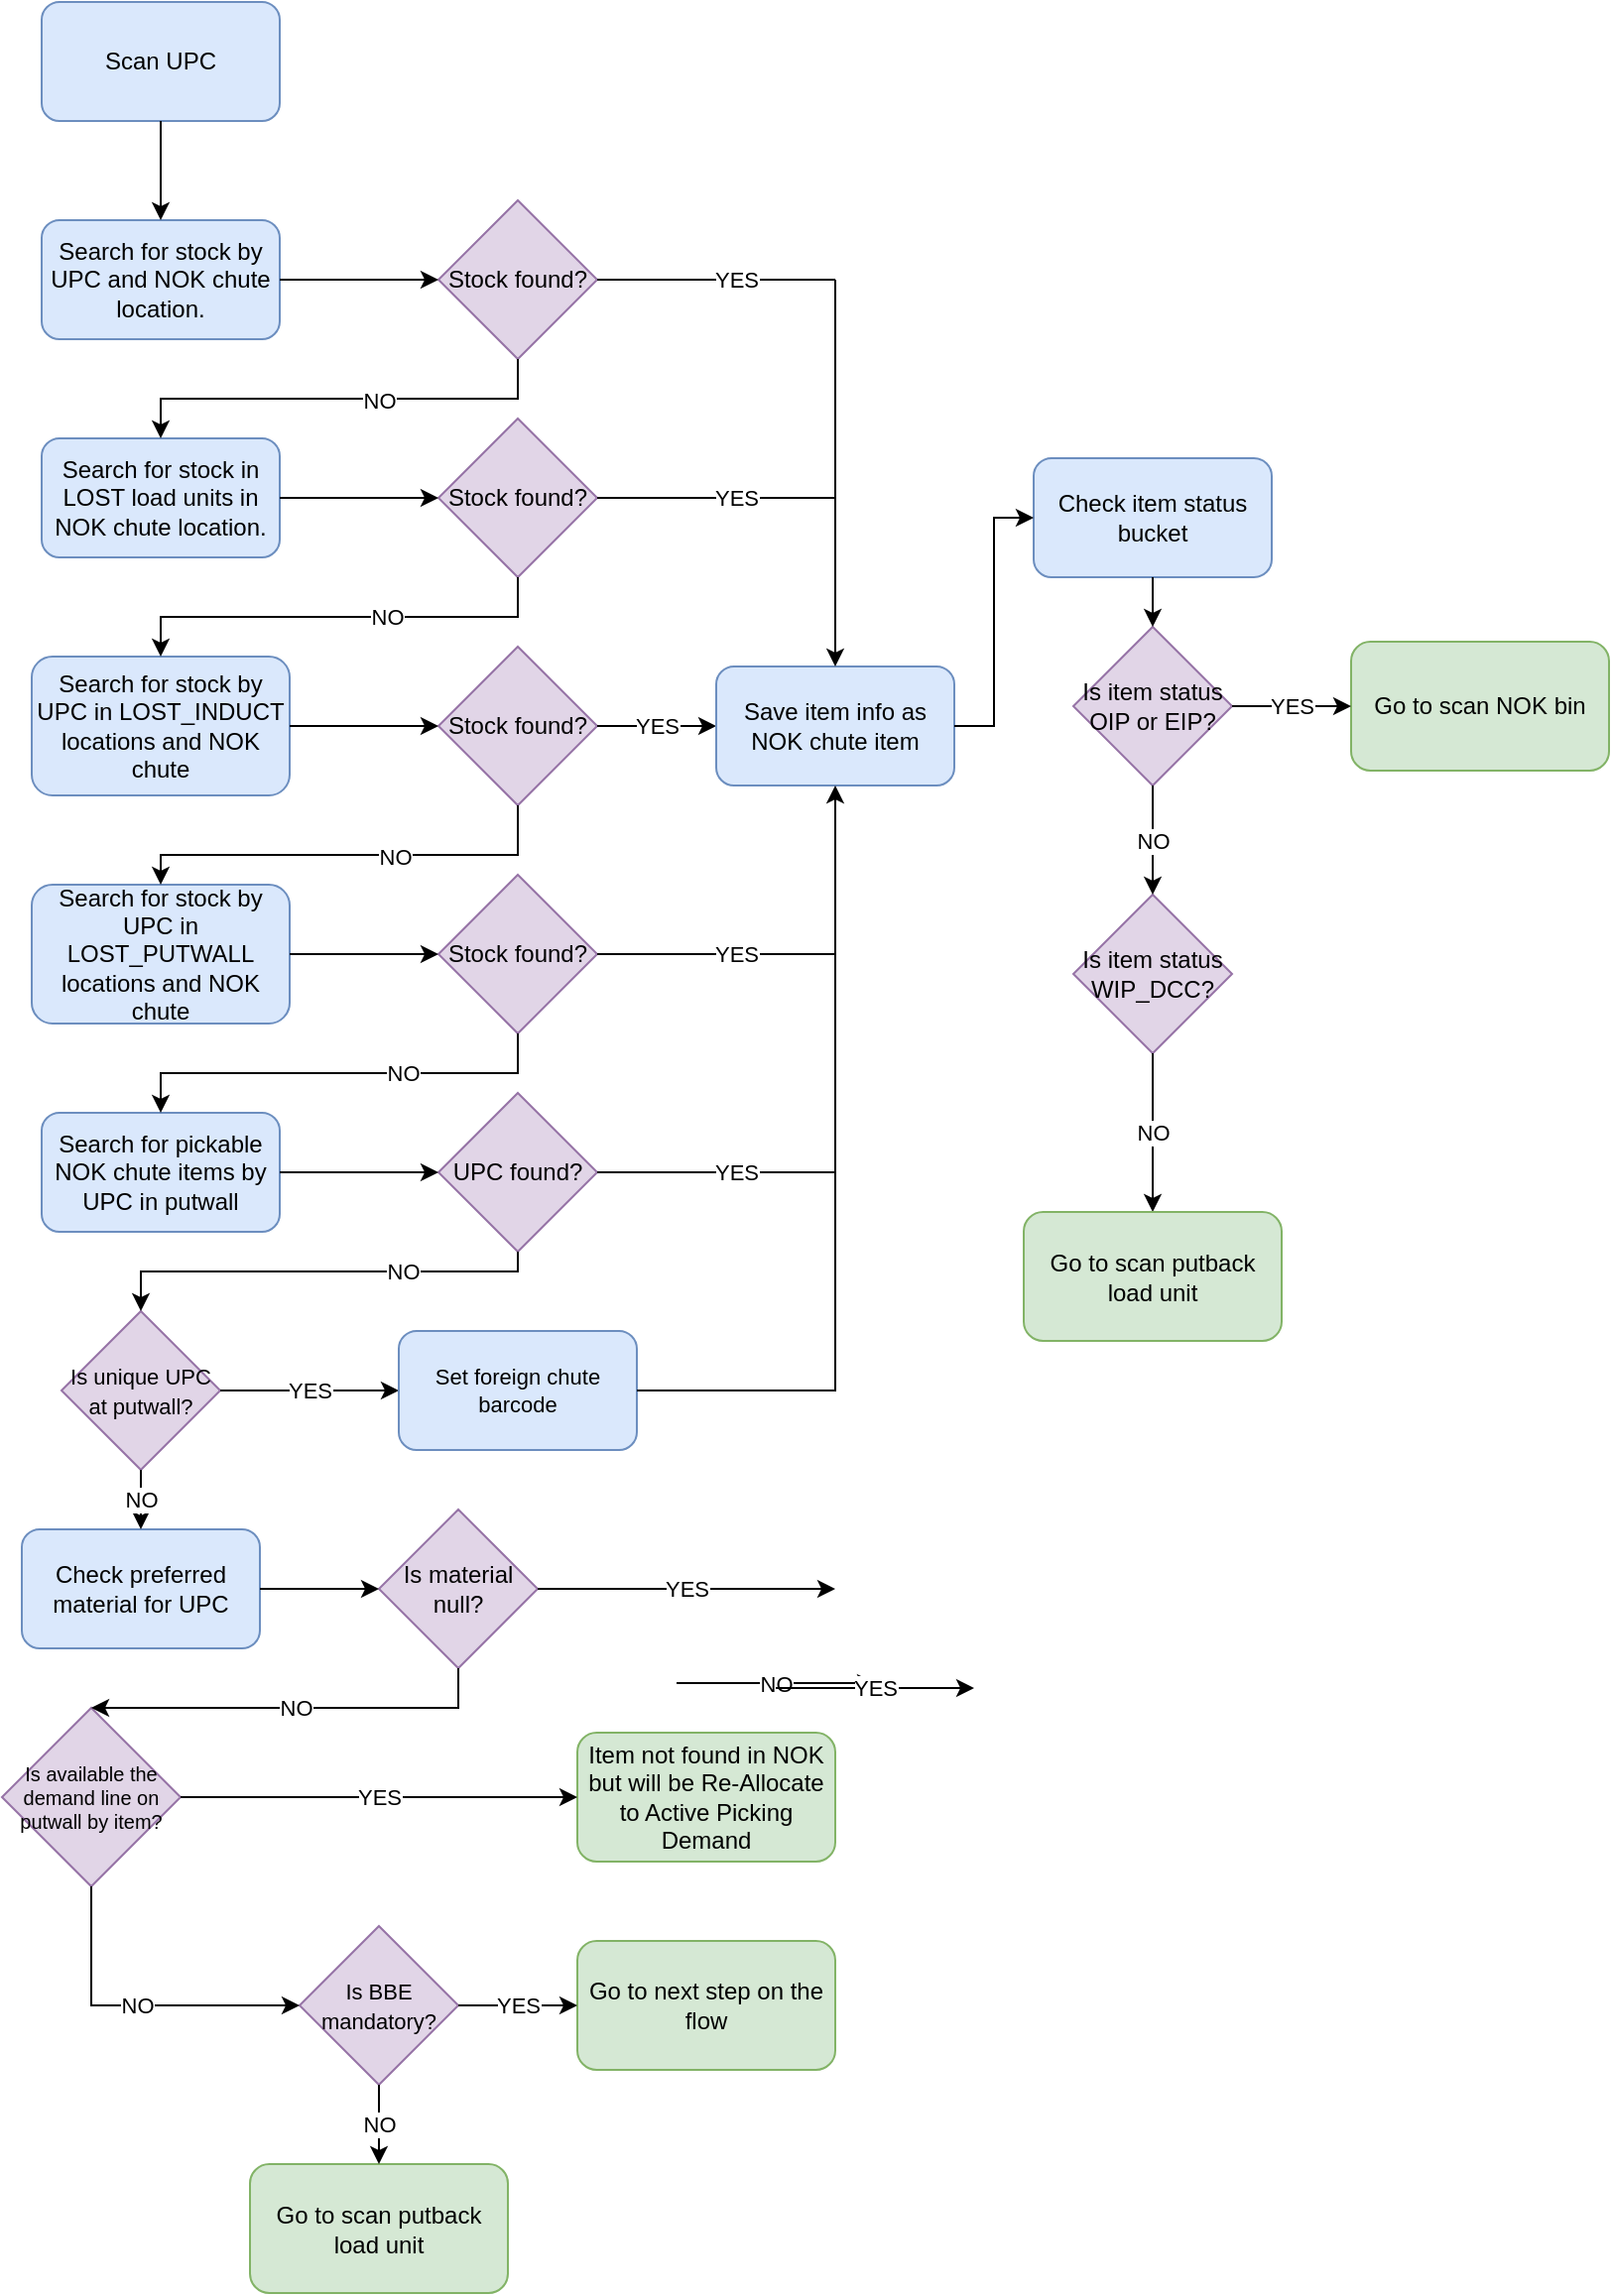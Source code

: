 <mxfile version="20.8.5" type="github">
  <diagram id="r_YibBg9pNAlh49fxTqV" name="Page-1">
    <mxGraphModel dx="880" dy="484" grid="1" gridSize="10" guides="1" tooltips="1" connect="1" arrows="1" fold="1" page="1" pageScale="1" pageWidth="850" pageHeight="1100" math="0" shadow="0">
      <root>
        <mxCell id="0" />
        <mxCell id="1" parent="0" />
        <mxCell id="iW8ypiJLn93vTO-Lixs0-1" value="Scan UPC" style="rounded=1;whiteSpace=wrap;html=1;fillColor=#dae8fc;strokeColor=#6c8ebf;" parent="1" vertex="1">
          <mxGeometry x="40" y="40" width="120" height="60" as="geometry" />
        </mxCell>
        <mxCell id="iW8ypiJLn93vTO-Lixs0-2" value="Search for stock by UPC and NOK chute location." style="rounded=1;whiteSpace=wrap;html=1;fillColor=#dae8fc;strokeColor=#6c8ebf;" parent="1" vertex="1">
          <mxGeometry x="40" y="150" width="120" height="60" as="geometry" />
        </mxCell>
        <mxCell id="iW8ypiJLn93vTO-Lixs0-3" value="Stock found?" style="rhombus;whiteSpace=wrap;html=1;fillColor=#e1d5e7;strokeColor=#9673a6;" parent="1" vertex="1">
          <mxGeometry x="240" y="140" width="80" height="80" as="geometry" />
        </mxCell>
        <mxCell id="iW8ypiJLn93vTO-Lixs0-4" value="" style="endArrow=classic;html=1;rounded=0;exitX=0.5;exitY=1;exitDx=0;exitDy=0;" parent="1" source="iW8ypiJLn93vTO-Lixs0-1" target="iW8ypiJLn93vTO-Lixs0-2" edge="1">
          <mxGeometry width="50" height="50" relative="1" as="geometry">
            <mxPoint x="400" y="130" as="sourcePoint" />
            <mxPoint x="450" y="80" as="targetPoint" />
          </mxGeometry>
        </mxCell>
        <mxCell id="iW8ypiJLn93vTO-Lixs0-5" value="" style="endArrow=classic;html=1;rounded=0;exitX=1;exitY=0.5;exitDx=0;exitDy=0;entryX=0;entryY=0.5;entryDx=0;entryDy=0;" parent="1" source="iW8ypiJLn93vTO-Lixs0-2" target="iW8ypiJLn93vTO-Lixs0-3" edge="1">
          <mxGeometry width="50" height="50" relative="1" as="geometry">
            <mxPoint x="400" y="110" as="sourcePoint" />
            <mxPoint x="450" y="60" as="targetPoint" />
          </mxGeometry>
        </mxCell>
        <mxCell id="iW8ypiJLn93vTO-Lixs0-6" value="Search for stock in LOST load units in NOK chute location." style="rounded=1;whiteSpace=wrap;html=1;fillColor=#dae8fc;strokeColor=#6c8ebf;" parent="1" vertex="1">
          <mxGeometry x="40" y="260" width="120" height="60" as="geometry" />
        </mxCell>
        <mxCell id="iW8ypiJLn93vTO-Lixs0-7" value="" style="endArrow=classic;html=1;rounded=0;exitX=0.5;exitY=1;exitDx=0;exitDy=0;entryX=0.5;entryY=0;entryDx=0;entryDy=0;" parent="1" source="iW8ypiJLn93vTO-Lixs0-3" target="iW8ypiJLn93vTO-Lixs0-6" edge="1">
          <mxGeometry width="50" height="50" relative="1" as="geometry">
            <mxPoint x="400" y="170" as="sourcePoint" />
            <mxPoint x="450" y="120" as="targetPoint" />
            <Array as="points">
              <mxPoint x="280" y="240" />
              <mxPoint x="100" y="240" />
            </Array>
          </mxGeometry>
        </mxCell>
        <mxCell id="uiSWtzwR43BjHoKQ6L8p-38" value="NO" style="edgeLabel;html=1;align=center;verticalAlign=middle;resizable=0;points=[];fontSize=11;" vertex="1" connectable="0" parent="iW8ypiJLn93vTO-Lixs0-7">
          <mxGeometry x="-0.182" y="1" relative="1" as="geometry">
            <mxPoint as="offset" />
          </mxGeometry>
        </mxCell>
        <mxCell id="iW8ypiJLn93vTO-Lixs0-8" value="Search for stock by UPC in LOST_INDUCT locations and NOK chute" style="rounded=1;whiteSpace=wrap;html=1;fillColor=#dae8fc;strokeColor=#6c8ebf;" parent="1" vertex="1">
          <mxGeometry x="35" y="370" width="130" height="70" as="geometry" />
        </mxCell>
        <mxCell id="iW8ypiJLn93vTO-Lixs0-9" value="Stock found?" style="rhombus;whiteSpace=wrap;html=1;fillColor=#e1d5e7;strokeColor=#9673a6;" parent="1" vertex="1">
          <mxGeometry x="240" y="250" width="80" height="80" as="geometry" />
        </mxCell>
        <mxCell id="iW8ypiJLn93vTO-Lixs0-10" value="Stock found?" style="rhombus;whiteSpace=wrap;html=1;fillColor=#e1d5e7;strokeColor=#9673a6;" parent="1" vertex="1">
          <mxGeometry x="240" y="365" width="80" height="80" as="geometry" />
        </mxCell>
        <mxCell id="iW8ypiJLn93vTO-Lixs0-11" value="Search for stock by UPC in LOST_PUTWALL locations and NOK chute" style="rounded=1;whiteSpace=wrap;html=1;fillColor=#dae8fc;strokeColor=#6c8ebf;" parent="1" vertex="1">
          <mxGeometry x="35" y="485" width="130" height="70" as="geometry" />
        </mxCell>
        <mxCell id="iW8ypiJLn93vTO-Lixs0-12" value="" style="endArrow=classic;html=1;rounded=0;exitX=0.5;exitY=1;exitDx=0;exitDy=0;entryX=0.5;entryY=0;entryDx=0;entryDy=0;" parent="1" source="iW8ypiJLn93vTO-Lixs0-9" target="iW8ypiJLn93vTO-Lixs0-8" edge="1">
          <mxGeometry width="50" height="50" relative="1" as="geometry">
            <mxPoint x="400" y="450" as="sourcePoint" />
            <mxPoint x="450" y="400" as="targetPoint" />
            <Array as="points">
              <mxPoint x="280" y="350" />
              <mxPoint x="100" y="350" />
            </Array>
          </mxGeometry>
        </mxCell>
        <mxCell id="uiSWtzwR43BjHoKQ6L8p-39" value="NO" style="edgeLabel;html=1;align=center;verticalAlign=middle;resizable=0;points=[];fontSize=11;" vertex="1" connectable="0" parent="iW8ypiJLn93vTO-Lixs0-12">
          <mxGeometry x="-0.218" relative="1" as="geometry">
            <mxPoint as="offset" />
          </mxGeometry>
        </mxCell>
        <mxCell id="iW8ypiJLn93vTO-Lixs0-13" value="Stock found?" style="rhombus;whiteSpace=wrap;html=1;fillColor=#e1d5e7;strokeColor=#9673a6;" parent="1" vertex="1">
          <mxGeometry x="240" y="480" width="80" height="80" as="geometry" />
        </mxCell>
        <mxCell id="iW8ypiJLn93vTO-Lixs0-14" value="" style="endArrow=classic;html=1;rounded=0;exitX=0.5;exitY=1;exitDx=0;exitDy=0;entryX=0.5;entryY=0;entryDx=0;entryDy=0;" parent="1" source="iW8ypiJLn93vTO-Lixs0-10" target="iW8ypiJLn93vTO-Lixs0-11" edge="1">
          <mxGeometry width="50" height="50" relative="1" as="geometry">
            <mxPoint x="400" y="480" as="sourcePoint" />
            <mxPoint x="450" y="430" as="targetPoint" />
            <Array as="points">
              <mxPoint x="280" y="470" />
              <mxPoint x="100" y="470" />
            </Array>
          </mxGeometry>
        </mxCell>
        <mxCell id="uiSWtzwR43BjHoKQ6L8p-40" value="NO" style="edgeLabel;html=1;align=center;verticalAlign=middle;resizable=0;points=[];fontSize=11;" vertex="1" connectable="0" parent="iW8ypiJLn93vTO-Lixs0-14">
          <mxGeometry x="-0.209" y="1" relative="1" as="geometry">
            <mxPoint as="offset" />
          </mxGeometry>
        </mxCell>
        <mxCell id="iW8ypiJLn93vTO-Lixs0-15" value="" style="endArrow=classic;html=1;rounded=0;exitX=1;exitY=0.5;exitDx=0;exitDy=0;entryX=0;entryY=0.5;entryDx=0;entryDy=0;" parent="1" source="iW8ypiJLn93vTO-Lixs0-6" target="iW8ypiJLn93vTO-Lixs0-9" edge="1">
          <mxGeometry width="50" height="50" relative="1" as="geometry">
            <mxPoint x="400" y="390" as="sourcePoint" />
            <mxPoint x="450" y="340" as="targetPoint" />
          </mxGeometry>
        </mxCell>
        <mxCell id="iW8ypiJLn93vTO-Lixs0-16" value="" style="endArrow=classic;html=1;rounded=0;exitX=1;exitY=0.5;exitDx=0;exitDy=0;entryX=0;entryY=0.5;entryDx=0;entryDy=0;" parent="1" source="iW8ypiJLn93vTO-Lixs0-8" target="iW8ypiJLn93vTO-Lixs0-10" edge="1">
          <mxGeometry width="50" height="50" relative="1" as="geometry">
            <mxPoint x="400" y="390" as="sourcePoint" />
            <mxPoint x="450" y="340" as="targetPoint" />
          </mxGeometry>
        </mxCell>
        <mxCell id="iW8ypiJLn93vTO-Lixs0-17" value="" style="endArrow=classic;html=1;rounded=0;exitX=1;exitY=0.5;exitDx=0;exitDy=0;entryX=0;entryY=0.5;entryDx=0;entryDy=0;" parent="1" source="iW8ypiJLn93vTO-Lixs0-11" target="iW8ypiJLn93vTO-Lixs0-13" edge="1">
          <mxGeometry width="50" height="50" relative="1" as="geometry">
            <mxPoint x="400" y="390" as="sourcePoint" />
            <mxPoint x="450" y="340" as="targetPoint" />
          </mxGeometry>
        </mxCell>
        <mxCell id="iW8ypiJLn93vTO-Lixs0-18" value="Search for pickable NOK chute items by UPC in putwall" style="rounded=1;whiteSpace=wrap;html=1;fillColor=#dae8fc;strokeColor=#6c8ebf;" parent="1" vertex="1">
          <mxGeometry x="40" y="600" width="120" height="60" as="geometry" />
        </mxCell>
        <mxCell id="iW8ypiJLn93vTO-Lixs0-19" value="" style="endArrow=classic;html=1;rounded=0;exitX=0.5;exitY=1;exitDx=0;exitDy=0;entryX=0.5;entryY=0;entryDx=0;entryDy=0;" parent="1" source="iW8ypiJLn93vTO-Lixs0-13" target="iW8ypiJLn93vTO-Lixs0-18" edge="1">
          <mxGeometry width="50" height="50" relative="1" as="geometry">
            <mxPoint x="400" y="690" as="sourcePoint" />
            <mxPoint x="450" y="640" as="targetPoint" />
            <Array as="points">
              <mxPoint x="280" y="580" />
              <mxPoint x="100" y="580" />
            </Array>
          </mxGeometry>
        </mxCell>
        <mxCell id="uiSWtzwR43BjHoKQ6L8p-41" value="NO" style="edgeLabel;html=1;align=center;verticalAlign=middle;resizable=0;points=[];fontSize=11;" vertex="1" connectable="0" parent="iW8ypiJLn93vTO-Lixs0-19">
          <mxGeometry x="-0.291" relative="1" as="geometry">
            <mxPoint as="offset" />
          </mxGeometry>
        </mxCell>
        <mxCell id="iW8ypiJLn93vTO-Lixs0-21" value="UPC found?" style="rhombus;whiteSpace=wrap;html=1;fillColor=#e1d5e7;strokeColor=#9673a6;" parent="1" vertex="1">
          <mxGeometry x="240" y="590" width="80" height="80" as="geometry" />
        </mxCell>
        <mxCell id="iW8ypiJLn93vTO-Lixs0-22" value="" style="endArrow=classic;html=1;rounded=0;exitX=1;exitY=0.5;exitDx=0;exitDy=0;entryX=0;entryY=0.5;entryDx=0;entryDy=0;" parent="1" source="iW8ypiJLn93vTO-Lixs0-18" target="iW8ypiJLn93vTO-Lixs0-21" edge="1">
          <mxGeometry width="50" height="50" relative="1" as="geometry">
            <mxPoint x="400" y="580" as="sourcePoint" />
            <mxPoint x="450" y="520" as="targetPoint" />
          </mxGeometry>
        </mxCell>
        <mxCell id="iW8ypiJLn93vTO-Lixs0-23" value="&lt;font style=&quot;font-size: 11px;&quot;&gt;Is unique UPC at putwall?&lt;/font&gt;" style="rhombus;whiteSpace=wrap;html=1;fillColor=#e1d5e7;strokeColor=#9673a6;" parent="1" vertex="1">
          <mxGeometry x="50" y="700" width="80" height="80" as="geometry" />
        </mxCell>
        <mxCell id="iW8ypiJLn93vTO-Lixs0-24" value="" style="endArrow=classic;html=1;rounded=0;fontSize=11;exitX=0.5;exitY=1;exitDx=0;exitDy=0;entryX=0.5;entryY=0;entryDx=0;entryDy=0;" parent="1" source="iW8ypiJLn93vTO-Lixs0-21" target="iW8ypiJLn93vTO-Lixs0-23" edge="1">
          <mxGeometry width="50" height="50" relative="1" as="geometry">
            <mxPoint x="400" y="600" as="sourcePoint" />
            <mxPoint x="450" y="550" as="targetPoint" />
            <Array as="points">
              <mxPoint x="280" y="680" />
              <mxPoint x="90" y="680" />
            </Array>
          </mxGeometry>
        </mxCell>
        <mxCell id="uiSWtzwR43BjHoKQ6L8p-42" value="NO" style="edgeLabel;html=1;align=center;verticalAlign=middle;resizable=0;points=[];fontSize=11;" vertex="1" connectable="0" parent="iW8ypiJLn93vTO-Lixs0-24">
          <mxGeometry x="-0.382" relative="1" as="geometry">
            <mxPoint as="offset" />
          </mxGeometry>
        </mxCell>
        <mxCell id="cumas0a4TIuG_pNE9eDe-1" value="Check preferred material for UPC" style="rounded=1;whiteSpace=wrap;html=1;fillColor=#dae8fc;strokeColor=#6c8ebf;" parent="1" vertex="1">
          <mxGeometry x="30" y="810" width="120" height="60" as="geometry" />
        </mxCell>
        <mxCell id="uiSWtzwR43BjHoKQ6L8p-2" value="Is material null?" style="rhombus;whiteSpace=wrap;html=1;fillColor=#e1d5e7;strokeColor=#9673a6;" vertex="1" parent="1">
          <mxGeometry x="210" y="800" width="80" height="80" as="geometry" />
        </mxCell>
        <mxCell id="uiSWtzwR43BjHoKQ6L8p-4" value="Is available the demand line on putwall by item?" style="rhombus;whiteSpace=wrap;html=1;fillColor=#e1d5e7;strokeColor=#9673a6;fontSize=10;" vertex="1" parent="1">
          <mxGeometry x="20" y="900" width="90" height="90" as="geometry" />
        </mxCell>
        <mxCell id="uiSWtzwR43BjHoKQ6L8p-5" value="&lt;font style=&quot;font-size: 12px;&quot;&gt;Item not found in NOK but will be Re-Allocate to Active Picking Demand&lt;/font&gt;" style="rounded=1;whiteSpace=wrap;html=1;fontSize=10;fillColor=#d5e8d4;strokeColor=#82b366;" vertex="1" parent="1">
          <mxGeometry x="310" y="912.5" width="130" height="65" as="geometry" />
        </mxCell>
        <mxCell id="uiSWtzwR43BjHoKQ6L8p-8" value="&lt;font style=&quot;font-size: 11px;&quot;&gt;Is BBE mandatory?&lt;/font&gt;" style="rhombus;whiteSpace=wrap;html=1;fillColor=#e1d5e7;strokeColor=#9673a6;" vertex="1" parent="1">
          <mxGeometry x="170" y="1010" width="80" height="80" as="geometry" />
        </mxCell>
        <mxCell id="uiSWtzwR43BjHoKQ6L8p-9" value="&lt;font style=&quot;font-size: 12px;&quot;&gt;Go to next step on the flow&lt;/font&gt;" style="rounded=1;whiteSpace=wrap;html=1;fontSize=10;fillColor=#d5e8d4;strokeColor=#82b366;" vertex="1" parent="1">
          <mxGeometry x="310" y="1017.5" width="130" height="65" as="geometry" />
        </mxCell>
        <mxCell id="uiSWtzwR43BjHoKQ6L8p-10" value="&lt;font style=&quot;font-size: 12px;&quot;&gt;Go to scan putback load unit&lt;/font&gt;" style="rounded=1;whiteSpace=wrap;html=1;fontSize=10;fillColor=#d5e8d4;strokeColor=#82b366;" vertex="1" parent="1">
          <mxGeometry x="145" y="1130" width="130" height="65" as="geometry" />
        </mxCell>
        <mxCell id="uiSWtzwR43BjHoKQ6L8p-21" value="" style="endArrow=classic;html=1;rounded=0;fontSize=11;exitX=1;exitY=0.5;exitDx=0;exitDy=0;entryX=0;entryY=0.5;entryDx=0;entryDy=0;" edge="1" parent="1" source="iW8ypiJLn93vTO-Lixs0-10" target="uiSWtzwR43BjHoKQ6L8p-63">
          <mxGeometry relative="1" as="geometry">
            <mxPoint x="360" y="410" as="sourcePoint" />
            <mxPoint x="410" y="405" as="targetPoint" />
          </mxGeometry>
        </mxCell>
        <mxCell id="uiSWtzwR43BjHoKQ6L8p-22" value="YES" style="edgeLabel;resizable=0;html=1;align=center;verticalAlign=middle;fontSize=11;" connectable="0" vertex="1" parent="uiSWtzwR43BjHoKQ6L8p-21">
          <mxGeometry relative="1" as="geometry" />
        </mxCell>
        <mxCell id="uiSWtzwR43BjHoKQ6L8p-23" value="" style="endArrow=classic;html=1;rounded=0;fontSize=11;" edge="1" parent="1">
          <mxGeometry relative="1" as="geometry">
            <mxPoint x="360" y="887.5" as="sourcePoint" />
            <mxPoint x="460" y="887.5" as="targetPoint" />
          </mxGeometry>
        </mxCell>
        <mxCell id="uiSWtzwR43BjHoKQ6L8p-24" value="NO" style="edgeLabel;resizable=0;html=1;align=center;verticalAlign=middle;fontSize=11;" connectable="0" vertex="1" parent="uiSWtzwR43BjHoKQ6L8p-23">
          <mxGeometry relative="1" as="geometry" />
        </mxCell>
        <mxCell id="uiSWtzwR43BjHoKQ6L8p-25" value="" style="endArrow=classic;html=1;rounded=0;fontSize=11;exitX=1;exitY=0.5;exitDx=0;exitDy=0;" edge="1" parent="1" source="cumas0a4TIuG_pNE9eDe-1" target="uiSWtzwR43BjHoKQ6L8p-2">
          <mxGeometry width="50" height="50" relative="1" as="geometry">
            <mxPoint x="400" y="870" as="sourcePoint" />
            <mxPoint x="450" y="820" as="targetPoint" />
          </mxGeometry>
        </mxCell>
        <mxCell id="uiSWtzwR43BjHoKQ6L8p-26" value="" style="endArrow=classic;html=1;rounded=0;fontSize=11;exitX=0.5;exitY=1;exitDx=0;exitDy=0;" edge="1" parent="1" source="iW8ypiJLn93vTO-Lixs0-23" target="cumas0a4TIuG_pNE9eDe-1">
          <mxGeometry relative="1" as="geometry">
            <mxPoint x="370" y="897.5" as="sourcePoint" />
            <mxPoint x="470" y="897.5" as="targetPoint" />
          </mxGeometry>
        </mxCell>
        <mxCell id="uiSWtzwR43BjHoKQ6L8p-27" value="NO" style="edgeLabel;resizable=0;html=1;align=center;verticalAlign=middle;fontSize=11;" connectable="0" vertex="1" parent="uiSWtzwR43BjHoKQ6L8p-26">
          <mxGeometry relative="1" as="geometry" />
        </mxCell>
        <mxCell id="uiSWtzwR43BjHoKQ6L8p-28" value="" style="endArrow=classic;html=1;rounded=0;fontSize=11;exitX=0.5;exitY=1;exitDx=0;exitDy=0;entryX=0.5;entryY=0;entryDx=0;entryDy=0;" edge="1" parent="1" source="uiSWtzwR43BjHoKQ6L8p-2" target="uiSWtzwR43BjHoKQ6L8p-4">
          <mxGeometry relative="1" as="geometry">
            <mxPoint x="370" y="897.5" as="sourcePoint" />
            <mxPoint x="470" y="897.5" as="targetPoint" />
            <Array as="points">
              <mxPoint x="250" y="900" />
            </Array>
          </mxGeometry>
        </mxCell>
        <mxCell id="uiSWtzwR43BjHoKQ6L8p-29" value="NO" style="edgeLabel;resizable=0;html=1;align=center;verticalAlign=middle;fontSize=11;" connectable="0" vertex="1" parent="uiSWtzwR43BjHoKQ6L8p-28">
          <mxGeometry relative="1" as="geometry" />
        </mxCell>
        <mxCell id="uiSWtzwR43BjHoKQ6L8p-30" value="" style="endArrow=classic;html=1;rounded=0;fontSize=11;exitX=1;exitY=0.5;exitDx=0;exitDy=0;entryX=0;entryY=0.5;entryDx=0;entryDy=0;" edge="1" parent="1" source="uiSWtzwR43BjHoKQ6L8p-4" target="uiSWtzwR43BjHoKQ6L8p-5">
          <mxGeometry relative="1" as="geometry">
            <mxPoint x="380" y="860" as="sourcePoint" />
            <mxPoint x="480" y="860" as="targetPoint" />
          </mxGeometry>
        </mxCell>
        <mxCell id="uiSWtzwR43BjHoKQ6L8p-31" value="YES" style="edgeLabel;resizable=0;html=1;align=center;verticalAlign=middle;fontSize=11;" connectable="0" vertex="1" parent="uiSWtzwR43BjHoKQ6L8p-30">
          <mxGeometry relative="1" as="geometry" />
        </mxCell>
        <mxCell id="uiSWtzwR43BjHoKQ6L8p-32" value="" style="endArrow=classic;html=1;rounded=0;fontSize=11;exitX=0.5;exitY=1;exitDx=0;exitDy=0;entryX=0;entryY=0.5;entryDx=0;entryDy=0;" edge="1" parent="1" source="uiSWtzwR43BjHoKQ6L8p-4" target="uiSWtzwR43BjHoKQ6L8p-8">
          <mxGeometry relative="1" as="geometry">
            <mxPoint x="50" y="1030" as="sourcePoint" />
            <mxPoint x="150" y="1030" as="targetPoint" />
            <Array as="points">
              <mxPoint x="65" y="1050" />
            </Array>
          </mxGeometry>
        </mxCell>
        <mxCell id="uiSWtzwR43BjHoKQ6L8p-33" value="NO" style="edgeLabel;resizable=0;html=1;align=center;verticalAlign=middle;fontSize=11;" connectable="0" vertex="1" parent="uiSWtzwR43BjHoKQ6L8p-32">
          <mxGeometry relative="1" as="geometry" />
        </mxCell>
        <mxCell id="uiSWtzwR43BjHoKQ6L8p-34" value="" style="endArrow=classic;html=1;rounded=0;fontSize=11;exitX=1;exitY=0.5;exitDx=0;exitDy=0;entryX=0;entryY=0.5;entryDx=0;entryDy=0;" edge="1" parent="1" source="uiSWtzwR43BjHoKQ6L8p-8" target="uiSWtzwR43BjHoKQ6L8p-9">
          <mxGeometry relative="1" as="geometry">
            <mxPoint x="300" y="1130" as="sourcePoint" />
            <mxPoint x="400" y="1130" as="targetPoint" />
          </mxGeometry>
        </mxCell>
        <mxCell id="uiSWtzwR43BjHoKQ6L8p-35" value="YES" style="edgeLabel;resizable=0;html=1;align=center;verticalAlign=middle;fontSize=11;" connectable="0" vertex="1" parent="uiSWtzwR43BjHoKQ6L8p-34">
          <mxGeometry relative="1" as="geometry" />
        </mxCell>
        <mxCell id="uiSWtzwR43BjHoKQ6L8p-36" value="" style="endArrow=classic;html=1;rounded=0;fontSize=11;exitX=0.5;exitY=1;exitDx=0;exitDy=0;" edge="1" parent="1" source="uiSWtzwR43BjHoKQ6L8p-8" target="uiSWtzwR43BjHoKQ6L8p-10">
          <mxGeometry relative="1" as="geometry">
            <mxPoint x="370" y="897.5" as="sourcePoint" />
            <mxPoint x="470" y="897.5" as="targetPoint" />
          </mxGeometry>
        </mxCell>
        <mxCell id="uiSWtzwR43BjHoKQ6L8p-37" value="NO" style="edgeLabel;resizable=0;html=1;align=center;verticalAlign=middle;fontSize=11;" connectable="0" vertex="1" parent="uiSWtzwR43BjHoKQ6L8p-36">
          <mxGeometry relative="1" as="geometry" />
        </mxCell>
        <mxCell id="uiSWtzwR43BjHoKQ6L8p-43" value="" style="endArrow=classic;html=1;rounded=0;fontSize=11;exitX=1;exitY=0.5;exitDx=0;exitDy=0;entryX=0;entryY=0.5;entryDx=0;entryDy=0;" edge="1" parent="1" source="iW8ypiJLn93vTO-Lixs0-23" target="uiSWtzwR43BjHoKQ6L8p-68">
          <mxGeometry relative="1" as="geometry">
            <mxPoint x="190" y="739.5" as="sourcePoint" />
            <mxPoint x="250" y="740" as="targetPoint" />
          </mxGeometry>
        </mxCell>
        <mxCell id="uiSWtzwR43BjHoKQ6L8p-44" value="YES" style="edgeLabel;resizable=0;html=1;align=center;verticalAlign=middle;fontSize=11;" connectable="0" vertex="1" parent="uiSWtzwR43BjHoKQ6L8p-43">
          <mxGeometry relative="1" as="geometry" />
        </mxCell>
        <mxCell id="uiSWtzwR43BjHoKQ6L8p-49" value="" style="endArrow=classic;html=1;rounded=0;fontSize=11;" edge="1" parent="1">
          <mxGeometry relative="1" as="geometry">
            <mxPoint x="410" y="890" as="sourcePoint" />
            <mxPoint x="510" y="890" as="targetPoint" />
          </mxGeometry>
        </mxCell>
        <mxCell id="uiSWtzwR43BjHoKQ6L8p-50" value="YES" style="edgeLabel;resizable=0;html=1;align=center;verticalAlign=middle;fontSize=11;" connectable="0" vertex="1" parent="uiSWtzwR43BjHoKQ6L8p-49">
          <mxGeometry relative="1" as="geometry" />
        </mxCell>
        <mxCell id="uiSWtzwR43BjHoKQ6L8p-55" value="" style="endArrow=none;html=1;rounded=0;fontSize=11;exitX=1;exitY=0.5;exitDx=0;exitDy=0;" edge="1" parent="1" source="iW8ypiJLn93vTO-Lixs0-3">
          <mxGeometry width="50" height="50" relative="1" as="geometry">
            <mxPoint x="340" y="220" as="sourcePoint" />
            <mxPoint x="440" y="180" as="targetPoint" />
          </mxGeometry>
        </mxCell>
        <mxCell id="uiSWtzwR43BjHoKQ6L8p-56" value="YES" style="edgeLabel;html=1;align=center;verticalAlign=middle;resizable=0;points=[];fontSize=11;" vertex="1" connectable="0" parent="uiSWtzwR43BjHoKQ6L8p-55">
          <mxGeometry x="0.168" relative="1" as="geometry">
            <mxPoint as="offset" />
          </mxGeometry>
        </mxCell>
        <mxCell id="uiSWtzwR43BjHoKQ6L8p-59" value="" style="endArrow=none;html=1;rounded=0;fontSize=11;exitX=1;exitY=0.5;exitDx=0;exitDy=0;" edge="1" parent="1" source="iW8ypiJLn93vTO-Lixs0-21">
          <mxGeometry width="50" height="50" relative="1" as="geometry">
            <mxPoint x="340" y="620" as="sourcePoint" />
            <mxPoint x="440" y="630" as="targetPoint" />
          </mxGeometry>
        </mxCell>
        <mxCell id="uiSWtzwR43BjHoKQ6L8p-60" value="YES" style="edgeLabel;html=1;align=center;verticalAlign=middle;resizable=0;points=[];fontSize=11;" vertex="1" connectable="0" parent="uiSWtzwR43BjHoKQ6L8p-59">
          <mxGeometry x="0.168" relative="1" as="geometry">
            <mxPoint as="offset" />
          </mxGeometry>
        </mxCell>
        <mxCell id="uiSWtzwR43BjHoKQ6L8p-61" value="" style="endArrow=none;html=1;rounded=0;fontSize=11;exitX=1;exitY=0.5;exitDx=0;exitDy=0;" edge="1" parent="1" source="iW8ypiJLn93vTO-Lixs0-9">
          <mxGeometry width="50" height="50" relative="1" as="geometry">
            <mxPoint x="350" y="289.5" as="sourcePoint" />
            <mxPoint x="440" y="290" as="targetPoint" />
          </mxGeometry>
        </mxCell>
        <mxCell id="uiSWtzwR43BjHoKQ6L8p-62" value="YES" style="edgeLabel;html=1;align=center;verticalAlign=middle;resizable=0;points=[];fontSize=11;" vertex="1" connectable="0" parent="uiSWtzwR43BjHoKQ6L8p-61">
          <mxGeometry x="0.168" relative="1" as="geometry">
            <mxPoint as="offset" />
          </mxGeometry>
        </mxCell>
        <mxCell id="uiSWtzwR43BjHoKQ6L8p-63" value="&lt;font style=&quot;font-size: 12px;&quot;&gt;Save item info as NOK chute item&lt;/font&gt;" style="rounded=1;whiteSpace=wrap;html=1;fontSize=11;fillColor=#dae8fc;strokeColor=#6c8ebf;" vertex="1" parent="1">
          <mxGeometry x="380" y="375" width="120" height="60" as="geometry" />
        </mxCell>
        <mxCell id="uiSWtzwR43BjHoKQ6L8p-64" value="" style="endArrow=classic;html=1;rounded=0;fontSize=11;entryX=0.5;entryY=0;entryDx=0;entryDy=0;" edge="1" parent="1" target="uiSWtzwR43BjHoKQ6L8p-63">
          <mxGeometry width="50" height="50" relative="1" as="geometry">
            <mxPoint x="440" y="180" as="sourcePoint" />
            <mxPoint x="470" y="390" as="targetPoint" />
          </mxGeometry>
        </mxCell>
        <mxCell id="uiSWtzwR43BjHoKQ6L8p-65" value="" style="endArrow=classic;html=1;rounded=0;fontSize=11;entryX=0.5;entryY=1;entryDx=0;entryDy=0;" edge="1" parent="1" target="uiSWtzwR43BjHoKQ6L8p-63">
          <mxGeometry width="50" height="50" relative="1" as="geometry">
            <mxPoint x="440" y="630" as="sourcePoint" />
            <mxPoint x="450" y="490" as="targetPoint" />
          </mxGeometry>
        </mxCell>
        <mxCell id="uiSWtzwR43BjHoKQ6L8p-66" value="" style="endArrow=none;html=1;rounded=0;fontSize=11;exitX=1;exitY=0.5;exitDx=0;exitDy=0;" edge="1" parent="1" source="iW8ypiJLn93vTO-Lixs0-13">
          <mxGeometry width="50" height="50" relative="1" as="geometry">
            <mxPoint x="330" y="300" as="sourcePoint" />
            <mxPoint x="440" y="520" as="targetPoint" />
          </mxGeometry>
        </mxCell>
        <mxCell id="uiSWtzwR43BjHoKQ6L8p-67" value="YES" style="edgeLabel;html=1;align=center;verticalAlign=middle;resizable=0;points=[];fontSize=11;" vertex="1" connectable="0" parent="uiSWtzwR43BjHoKQ6L8p-66">
          <mxGeometry x="0.168" relative="1" as="geometry">
            <mxPoint as="offset" />
          </mxGeometry>
        </mxCell>
        <mxCell id="uiSWtzwR43BjHoKQ6L8p-68" value="Set foreign chute barcode" style="rounded=1;whiteSpace=wrap;html=1;fontSize=11;fillColor=#dae8fc;strokeColor=#6c8ebf;" vertex="1" parent="1">
          <mxGeometry x="220" y="710" width="120" height="60" as="geometry" />
        </mxCell>
        <mxCell id="uiSWtzwR43BjHoKQ6L8p-69" value="" style="endArrow=none;html=1;rounded=0;fontSize=11;exitX=1;exitY=0.5;exitDx=0;exitDy=0;" edge="1" parent="1" source="uiSWtzwR43BjHoKQ6L8p-68">
          <mxGeometry width="50" height="50" relative="1" as="geometry">
            <mxPoint x="400" y="620" as="sourcePoint" />
            <mxPoint x="440" y="630" as="targetPoint" />
            <Array as="points">
              <mxPoint x="440" y="740" />
            </Array>
          </mxGeometry>
        </mxCell>
        <mxCell id="uiSWtzwR43BjHoKQ6L8p-70" value="" style="endArrow=classic;html=1;rounded=0;fontSize=11;exitX=1;exitY=0.5;exitDx=0;exitDy=0;" edge="1" parent="1" source="uiSWtzwR43BjHoKQ6L8p-2">
          <mxGeometry relative="1" as="geometry">
            <mxPoint x="420" y="900" as="sourcePoint" />
            <mxPoint x="440" y="840" as="targetPoint" />
          </mxGeometry>
        </mxCell>
        <mxCell id="uiSWtzwR43BjHoKQ6L8p-71" value="YES" style="edgeLabel;resizable=0;html=1;align=center;verticalAlign=middle;fontSize=11;" connectable="0" vertex="1" parent="uiSWtzwR43BjHoKQ6L8p-70">
          <mxGeometry relative="1" as="geometry" />
        </mxCell>
        <mxCell id="uiSWtzwR43BjHoKQ6L8p-72" value="Check item status bucket" style="rounded=1;whiteSpace=wrap;html=1;fontSize=12;fillColor=#dae8fc;strokeColor=#6c8ebf;" vertex="1" parent="1">
          <mxGeometry x="540" y="270" width="120" height="60" as="geometry" />
        </mxCell>
        <mxCell id="uiSWtzwR43BjHoKQ6L8p-74" value="Is item status OIP or EIP?" style="rhombus;whiteSpace=wrap;html=1;fillColor=#e1d5e7;strokeColor=#9673a6;" vertex="1" parent="1">
          <mxGeometry x="560" y="355" width="80" height="80" as="geometry" />
        </mxCell>
        <mxCell id="uiSWtzwR43BjHoKQ6L8p-75" value="" style="endArrow=classic;html=1;rounded=0;fontSize=12;exitX=0.5;exitY=1;exitDx=0;exitDy=0;" edge="1" parent="1" source="uiSWtzwR43BjHoKQ6L8p-72" target="uiSWtzwR43BjHoKQ6L8p-74">
          <mxGeometry width="50" height="50" relative="1" as="geometry">
            <mxPoint x="400" y="380" as="sourcePoint" />
            <mxPoint x="450" y="330" as="targetPoint" />
          </mxGeometry>
        </mxCell>
        <mxCell id="uiSWtzwR43BjHoKQ6L8p-76" value="&lt;font style=&quot;font-size: 12px;&quot;&gt;Go to scan NOK bin&lt;/font&gt;" style="rounded=1;whiteSpace=wrap;html=1;fontSize=10;fillColor=#d5e8d4;strokeColor=#82b366;" vertex="1" parent="1">
          <mxGeometry x="700" y="362.5" width="130" height="65" as="geometry" />
        </mxCell>
        <mxCell id="uiSWtzwR43BjHoKQ6L8p-77" value="" style="endArrow=classic;html=1;rounded=0;fontSize=11;exitX=1;exitY=0.5;exitDx=0;exitDy=0;entryX=0;entryY=0.5;entryDx=0;entryDy=0;" edge="1" parent="1" source="uiSWtzwR43BjHoKQ6L8p-74" target="uiSWtzwR43BjHoKQ6L8p-76">
          <mxGeometry relative="1" as="geometry">
            <mxPoint x="140" y="750" as="sourcePoint" />
            <mxPoint x="640" y="480" as="targetPoint" />
          </mxGeometry>
        </mxCell>
        <mxCell id="uiSWtzwR43BjHoKQ6L8p-78" value="YES" style="edgeLabel;resizable=0;html=1;align=center;verticalAlign=middle;fontSize=11;" connectable="0" vertex="1" parent="uiSWtzwR43BjHoKQ6L8p-77">
          <mxGeometry relative="1" as="geometry" />
        </mxCell>
        <mxCell id="uiSWtzwR43BjHoKQ6L8p-79" value="Is item status WIP_DCC?" style="rhombus;whiteSpace=wrap;html=1;fillColor=#e1d5e7;strokeColor=#9673a6;" vertex="1" parent="1">
          <mxGeometry x="560" y="490" width="80" height="80" as="geometry" />
        </mxCell>
        <mxCell id="uiSWtzwR43BjHoKQ6L8p-84" value="" style="endArrow=classic;html=1;rounded=0;fontSize=11;exitX=0.5;exitY=1;exitDx=0;exitDy=0;entryX=0.5;entryY=0;entryDx=0;entryDy=0;" edge="1" parent="1" source="uiSWtzwR43BjHoKQ6L8p-74" target="uiSWtzwR43BjHoKQ6L8p-79">
          <mxGeometry relative="1" as="geometry">
            <mxPoint x="660" y="500" as="sourcePoint" />
            <mxPoint x="760" y="500" as="targetPoint" />
          </mxGeometry>
        </mxCell>
        <mxCell id="uiSWtzwR43BjHoKQ6L8p-85" value="NO" style="edgeLabel;resizable=0;html=1;align=center;verticalAlign=middle;fontSize=11;" connectable="0" vertex="1" parent="uiSWtzwR43BjHoKQ6L8p-84">
          <mxGeometry relative="1" as="geometry" />
        </mxCell>
        <mxCell id="uiSWtzwR43BjHoKQ6L8p-86" value="" style="endArrow=classic;html=1;rounded=0;fontSize=12;entryX=0;entryY=0.5;entryDx=0;entryDy=0;exitX=1;exitY=0.5;exitDx=0;exitDy=0;" edge="1" parent="1" source="uiSWtzwR43BjHoKQ6L8p-63" target="uiSWtzwR43BjHoKQ6L8p-72">
          <mxGeometry width="50" height="50" relative="1" as="geometry">
            <mxPoint x="400" y="380" as="sourcePoint" />
            <mxPoint x="450" y="330" as="targetPoint" />
            <Array as="points">
              <mxPoint x="520" y="405" />
              <mxPoint x="520" y="300" />
            </Array>
          </mxGeometry>
        </mxCell>
        <mxCell id="uiSWtzwR43BjHoKQ6L8p-87" value="" style="endArrow=classic;html=1;rounded=0;fontSize=11;exitX=0.5;exitY=1;exitDx=0;exitDy=0;entryX=0.5;entryY=0;entryDx=0;entryDy=0;" edge="1" parent="1" source="uiSWtzwR43BjHoKQ6L8p-79" target="uiSWtzwR43BjHoKQ6L8p-89">
          <mxGeometry relative="1" as="geometry">
            <mxPoint x="599.5" y="600" as="sourcePoint" />
            <mxPoint x="600" y="610" as="targetPoint" />
          </mxGeometry>
        </mxCell>
        <mxCell id="uiSWtzwR43BjHoKQ6L8p-88" value="NO" style="edgeLabel;resizable=0;html=1;align=center;verticalAlign=middle;fontSize=11;" connectable="0" vertex="1" parent="uiSWtzwR43BjHoKQ6L8p-87">
          <mxGeometry relative="1" as="geometry" />
        </mxCell>
        <mxCell id="uiSWtzwR43BjHoKQ6L8p-89" value="&lt;font style=&quot;font-size: 12px;&quot;&gt;Go to scan putback load unit&lt;/font&gt;" style="rounded=1;whiteSpace=wrap;html=1;fontSize=10;fillColor=#d5e8d4;strokeColor=#82b366;" vertex="1" parent="1">
          <mxGeometry x="535" y="650" width="130" height="65" as="geometry" />
        </mxCell>
      </root>
    </mxGraphModel>
  </diagram>
</mxfile>
